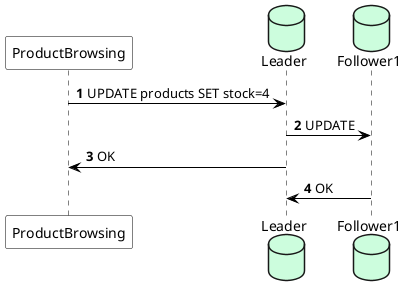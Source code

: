 @startuml Async

' left to right direction

skinparam shadowing false
skinparam ParticipantBorderColor black
skinparam ArrowColor black
skinparam ParticipantBackgroundColor white
skinparam ParticipantFontColor black
skinparam SequenceLifeLineBorderColor black

autonumber

participant ProductBrowsing
database Leader #ccfddd
database Follower1 #ccfddd
' database Follower2 #ccfddd

ProductBrowsing -> Leader : UPDATE products SET stock=4
Leader -> Follower1 : UPDATE
Leader -> ProductBrowsing : OK
Follower1 -> Leader : OK

@enduml